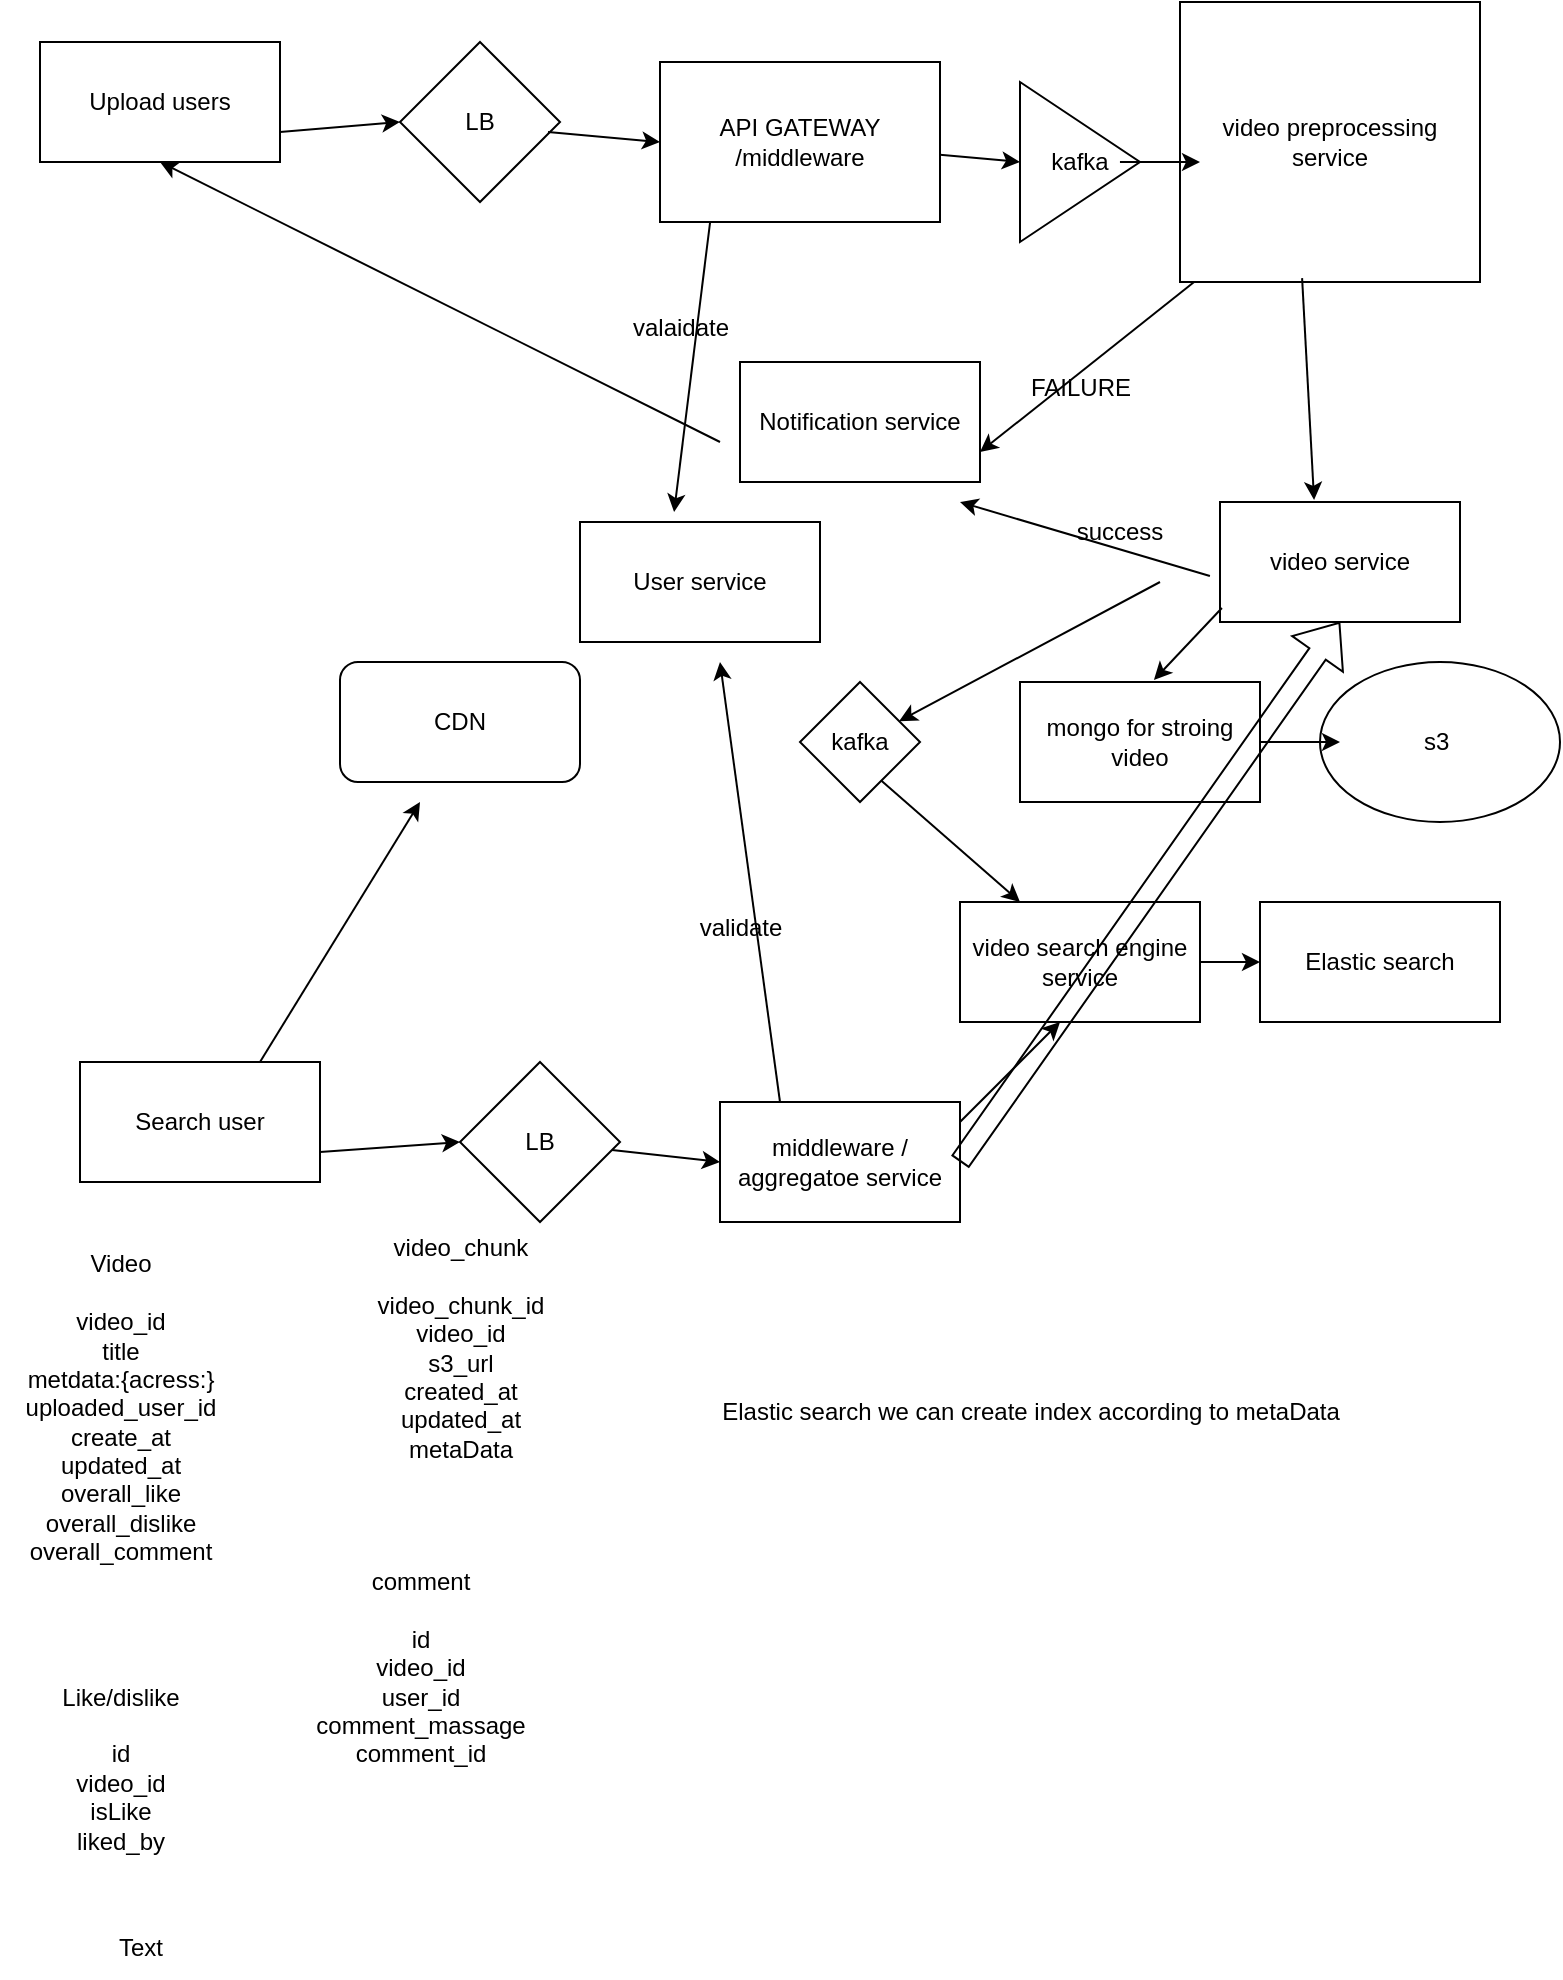 <mxfile version="21.7.5" type="device">
  <diagram name="Page-1" id="Gf9fsJz3meBA7hbsjw1D">
    <mxGraphModel dx="1306" dy="689" grid="1" gridSize="10" guides="1" tooltips="1" connect="1" arrows="1" fold="1" page="1" pageScale="1" pageWidth="850" pageHeight="1100" math="0" shadow="0">
      <root>
        <mxCell id="0" />
        <mxCell id="1" parent="0" />
        <mxCell id="BFOz5gU8HaRJXHQ--Q2i-1" value="Upload users" style="rounded=0;whiteSpace=wrap;html=1;" vertex="1" parent="1">
          <mxGeometry x="60" y="90" width="120" height="60" as="geometry" />
        </mxCell>
        <mxCell id="BFOz5gU8HaRJXHQ--Q2i-2" value="LB" style="rhombus;whiteSpace=wrap;html=1;" vertex="1" parent="1">
          <mxGeometry x="240" y="90" width="80" height="80" as="geometry" />
        </mxCell>
        <mxCell id="BFOz5gU8HaRJXHQ--Q2i-3" value="" style="endArrow=classic;html=1;rounded=0;exitX=1;exitY=0.75;exitDx=0;exitDy=0;" edge="1" parent="1" source="BFOz5gU8HaRJXHQ--Q2i-1">
          <mxGeometry width="50" height="50" relative="1" as="geometry">
            <mxPoint x="190" y="180" as="sourcePoint" />
            <mxPoint x="240" y="130" as="targetPoint" />
          </mxGeometry>
        </mxCell>
        <mxCell id="BFOz5gU8HaRJXHQ--Q2i-4" value="API GATEWAY&lt;br&gt;/middleware" style="rounded=0;whiteSpace=wrap;html=1;" vertex="1" parent="1">
          <mxGeometry x="370" y="100" width="140" height="80" as="geometry" />
        </mxCell>
        <mxCell id="BFOz5gU8HaRJXHQ--Q2i-5" value="" style="endArrow=classic;html=1;rounded=0;exitX=0.925;exitY=0.563;exitDx=0;exitDy=0;exitPerimeter=0;" edge="1" parent="1" source="BFOz5gU8HaRJXHQ--Q2i-2">
          <mxGeometry width="50" height="50" relative="1" as="geometry">
            <mxPoint x="320" y="190" as="sourcePoint" />
            <mxPoint x="370" y="140" as="targetPoint" />
          </mxGeometry>
        </mxCell>
        <mxCell id="BFOz5gU8HaRJXHQ--Q2i-6" value="video preprocessing service" style="rounded=0;whiteSpace=wrap;html=1;" vertex="1" parent="1">
          <mxGeometry x="630" y="70" width="150" height="140" as="geometry" />
        </mxCell>
        <mxCell id="BFOz5gU8HaRJXHQ--Q2i-7" value="kafka" style="triangle;whiteSpace=wrap;html=1;" vertex="1" parent="1">
          <mxGeometry x="550" y="110" width="60" height="80" as="geometry" />
        </mxCell>
        <mxCell id="BFOz5gU8HaRJXHQ--Q2i-8" value="" style="endArrow=classic;html=1;rounded=0;" edge="1" parent="1" source="BFOz5gU8HaRJXHQ--Q2i-4">
          <mxGeometry width="50" height="50" relative="1" as="geometry">
            <mxPoint x="500" y="200" as="sourcePoint" />
            <mxPoint x="550" y="150" as="targetPoint" />
          </mxGeometry>
        </mxCell>
        <mxCell id="BFOz5gU8HaRJXHQ--Q2i-9" value="" style="endArrow=classic;html=1;rounded=0;exitX=0.833;exitY=0.5;exitDx=0;exitDy=0;exitPerimeter=0;" edge="1" parent="1" source="BFOz5gU8HaRJXHQ--Q2i-7">
          <mxGeometry width="50" height="50" relative="1" as="geometry">
            <mxPoint x="590" y="200" as="sourcePoint" />
            <mxPoint x="640" y="150" as="targetPoint" />
          </mxGeometry>
        </mxCell>
        <mxCell id="BFOz5gU8HaRJXHQ--Q2i-10" value="video service" style="rounded=0;whiteSpace=wrap;html=1;" vertex="1" parent="1">
          <mxGeometry x="650" y="320" width="120" height="60" as="geometry" />
        </mxCell>
        <mxCell id="BFOz5gU8HaRJXHQ--Q2i-11" value="" style="endArrow=classic;html=1;rounded=0;exitX=0.407;exitY=0.986;exitDx=0;exitDy=0;exitPerimeter=0;entryX=0.392;entryY=-0.017;entryDx=0;entryDy=0;entryPerimeter=0;" edge="1" parent="1" source="BFOz5gU8HaRJXHQ--Q2i-6" target="BFOz5gU8HaRJXHQ--Q2i-10">
          <mxGeometry width="50" height="50" relative="1" as="geometry">
            <mxPoint x="730" y="300" as="sourcePoint" />
            <mxPoint x="780" y="250" as="targetPoint" />
          </mxGeometry>
        </mxCell>
        <mxCell id="BFOz5gU8HaRJXHQ--Q2i-12" value="s3&amp;nbsp;" style="ellipse;whiteSpace=wrap;html=1;" vertex="1" parent="1">
          <mxGeometry x="700" y="400" width="120" height="80" as="geometry" />
        </mxCell>
        <mxCell id="BFOz5gU8HaRJXHQ--Q2i-13" value="mongo for stroing video" style="rounded=0;whiteSpace=wrap;html=1;" vertex="1" parent="1">
          <mxGeometry x="550" y="410" width="120" height="60" as="geometry" />
        </mxCell>
        <mxCell id="BFOz5gU8HaRJXHQ--Q2i-14" value="" style="endArrow=classic;html=1;rounded=0;exitX=1;exitY=0.5;exitDx=0;exitDy=0;" edge="1" parent="1" source="BFOz5gU8HaRJXHQ--Q2i-13">
          <mxGeometry width="50" height="50" relative="1" as="geometry">
            <mxPoint x="660" y="490" as="sourcePoint" />
            <mxPoint x="710" y="440" as="targetPoint" />
          </mxGeometry>
        </mxCell>
        <mxCell id="BFOz5gU8HaRJXHQ--Q2i-15" value="" style="endArrow=classic;html=1;rounded=0;exitX=0.008;exitY=0.883;exitDx=0;exitDy=0;exitPerimeter=0;entryX=0.558;entryY=-0.017;entryDx=0;entryDy=0;entryPerimeter=0;" edge="1" parent="1" source="BFOz5gU8HaRJXHQ--Q2i-10" target="BFOz5gU8HaRJXHQ--Q2i-13">
          <mxGeometry width="50" height="50" relative="1" as="geometry">
            <mxPoint x="520" y="370" as="sourcePoint" />
            <mxPoint x="570" y="320" as="targetPoint" />
          </mxGeometry>
        </mxCell>
        <mxCell id="BFOz5gU8HaRJXHQ--Q2i-16" value="Notification service" style="rounded=0;whiteSpace=wrap;html=1;" vertex="1" parent="1">
          <mxGeometry x="410" y="250" width="120" height="60" as="geometry" />
        </mxCell>
        <mxCell id="BFOz5gU8HaRJXHQ--Q2i-17" value="" style="endArrow=classic;html=1;rounded=0;exitX=0.047;exitY=1;exitDx=0;exitDy=0;exitPerimeter=0;entryX=1;entryY=0.75;entryDx=0;entryDy=0;" edge="1" parent="1" source="BFOz5gU8HaRJXHQ--Q2i-6" target="BFOz5gU8HaRJXHQ--Q2i-16">
          <mxGeometry width="50" height="50" relative="1" as="geometry">
            <mxPoint x="540" y="350" as="sourcePoint" />
            <mxPoint x="590" y="300" as="targetPoint" />
          </mxGeometry>
        </mxCell>
        <mxCell id="BFOz5gU8HaRJXHQ--Q2i-18" value="" style="endArrow=classic;html=1;rounded=0;" edge="1" parent="1">
          <mxGeometry width="50" height="50" relative="1" as="geometry">
            <mxPoint x="400" y="290" as="sourcePoint" />
            <mxPoint x="120" y="150" as="targetPoint" />
          </mxGeometry>
        </mxCell>
        <mxCell id="BFOz5gU8HaRJXHQ--Q2i-19" value="FAILURE" style="text;html=1;align=center;verticalAlign=middle;resizable=0;points=[];autosize=1;strokeColor=none;fillColor=none;" vertex="1" parent="1">
          <mxGeometry x="545" y="248" width="70" height="30" as="geometry" />
        </mxCell>
        <mxCell id="BFOz5gU8HaRJXHQ--Q2i-20" value="" style="endArrow=classic;html=1;rounded=0;exitX=-0.042;exitY=0.617;exitDx=0;exitDy=0;exitPerimeter=0;" edge="1" parent="1" source="BFOz5gU8HaRJXHQ--Q2i-10">
          <mxGeometry width="50" height="50" relative="1" as="geometry">
            <mxPoint x="470" y="370" as="sourcePoint" />
            <mxPoint x="520" y="320" as="targetPoint" />
          </mxGeometry>
        </mxCell>
        <mxCell id="BFOz5gU8HaRJXHQ--Q2i-22" value="success" style="text;html=1;strokeColor=none;fillColor=none;align=center;verticalAlign=middle;whiteSpace=wrap;rounded=0;" vertex="1" parent="1">
          <mxGeometry x="570" y="320" width="60" height="30" as="geometry" />
        </mxCell>
        <mxCell id="BFOz5gU8HaRJXHQ--Q2i-23" value="CDN" style="rounded=1;whiteSpace=wrap;html=1;" vertex="1" parent="1">
          <mxGeometry x="210" y="400" width="120" height="60" as="geometry" />
        </mxCell>
        <mxCell id="BFOz5gU8HaRJXHQ--Q2i-24" value="video search engine&lt;br&gt;service" style="rounded=0;whiteSpace=wrap;html=1;" vertex="1" parent="1">
          <mxGeometry x="520" y="520" width="120" height="60" as="geometry" />
        </mxCell>
        <mxCell id="BFOz5gU8HaRJXHQ--Q2i-25" value="Elastic search" style="rounded=0;whiteSpace=wrap;html=1;" vertex="1" parent="1">
          <mxGeometry x="670" y="520" width="120" height="60" as="geometry" />
        </mxCell>
        <mxCell id="BFOz5gU8HaRJXHQ--Q2i-26" value="" style="endArrow=classic;html=1;rounded=0;" edge="1" parent="1" source="BFOz5gU8HaRJXHQ--Q2i-24">
          <mxGeometry width="50" height="50" relative="1" as="geometry">
            <mxPoint x="620" y="600" as="sourcePoint" />
            <mxPoint x="670" y="550" as="targetPoint" />
          </mxGeometry>
        </mxCell>
        <mxCell id="BFOz5gU8HaRJXHQ--Q2i-27" value="" style="endArrow=classic;html=1;rounded=0;" edge="1" parent="1" source="BFOz5gU8HaRJXHQ--Q2i-29">
          <mxGeometry width="50" height="50" relative="1" as="geometry">
            <mxPoint x="620" y="360" as="sourcePoint" />
            <mxPoint x="460" y="450" as="targetPoint" />
          </mxGeometry>
        </mxCell>
        <mxCell id="BFOz5gU8HaRJXHQ--Q2i-28" value="" style="endArrow=classic;html=1;rounded=0;entryX=0.25;entryY=0;entryDx=0;entryDy=0;" edge="1" parent="1" target="BFOz5gU8HaRJXHQ--Q2i-24">
          <mxGeometry width="50" height="50" relative="1" as="geometry">
            <mxPoint x="470" y="450" as="sourcePoint" />
            <mxPoint x="520" y="500" as="targetPoint" />
          </mxGeometry>
        </mxCell>
        <mxCell id="BFOz5gU8HaRJXHQ--Q2i-31" value="" style="endArrow=classic;html=1;rounded=0;" edge="1" parent="1" target="BFOz5gU8HaRJXHQ--Q2i-29">
          <mxGeometry width="50" height="50" relative="1" as="geometry">
            <mxPoint x="620" y="360" as="sourcePoint" />
            <mxPoint x="460" y="450" as="targetPoint" />
          </mxGeometry>
        </mxCell>
        <mxCell id="BFOz5gU8HaRJXHQ--Q2i-29" value="kafka" style="rhombus;whiteSpace=wrap;html=1;" vertex="1" parent="1">
          <mxGeometry x="440" y="410" width="60" height="60" as="geometry" />
        </mxCell>
        <mxCell id="BFOz5gU8HaRJXHQ--Q2i-32" value="Search user" style="rounded=0;whiteSpace=wrap;html=1;" vertex="1" parent="1">
          <mxGeometry x="80" y="600" width="120" height="60" as="geometry" />
        </mxCell>
        <mxCell id="BFOz5gU8HaRJXHQ--Q2i-33" value="LB" style="rhombus;whiteSpace=wrap;html=1;" vertex="1" parent="1">
          <mxGeometry x="270" y="600" width="80" height="80" as="geometry" />
        </mxCell>
        <mxCell id="BFOz5gU8HaRJXHQ--Q2i-34" value="" style="endArrow=classic;html=1;rounded=0;exitX=1;exitY=0.75;exitDx=0;exitDy=0;" edge="1" parent="1" source="BFOz5gU8HaRJXHQ--Q2i-32">
          <mxGeometry width="50" height="50" relative="1" as="geometry">
            <mxPoint x="220" y="690" as="sourcePoint" />
            <mxPoint x="270" y="640" as="targetPoint" />
          </mxGeometry>
        </mxCell>
        <mxCell id="BFOz5gU8HaRJXHQ--Q2i-35" value="middleware / aggregatoe service" style="rounded=0;whiteSpace=wrap;html=1;" vertex="1" parent="1">
          <mxGeometry x="400" y="620" width="120" height="60" as="geometry" />
        </mxCell>
        <mxCell id="BFOz5gU8HaRJXHQ--Q2i-36" value="" style="endArrow=classic;html=1;rounded=0;" edge="1" parent="1" source="BFOz5gU8HaRJXHQ--Q2i-33">
          <mxGeometry width="50" height="50" relative="1" as="geometry">
            <mxPoint x="350" y="700" as="sourcePoint" />
            <mxPoint x="400" y="650" as="targetPoint" />
          </mxGeometry>
        </mxCell>
        <mxCell id="BFOz5gU8HaRJXHQ--Q2i-37" value="" style="endArrow=classic;html=1;rounded=0;" edge="1" parent="1">
          <mxGeometry width="50" height="50" relative="1" as="geometry">
            <mxPoint x="520" y="630" as="sourcePoint" />
            <mxPoint x="570" y="580" as="targetPoint" />
          </mxGeometry>
        </mxCell>
        <mxCell id="BFOz5gU8HaRJXHQ--Q2i-38" value="" style="endArrow=classic;html=1;rounded=0;exitX=0.75;exitY=0;exitDx=0;exitDy=0;" edge="1" parent="1" source="BFOz5gU8HaRJXHQ--Q2i-32">
          <mxGeometry width="50" height="50" relative="1" as="geometry">
            <mxPoint x="200" y="520" as="sourcePoint" />
            <mxPoint x="250" y="470" as="targetPoint" />
          </mxGeometry>
        </mxCell>
        <mxCell id="BFOz5gU8HaRJXHQ--Q2i-39" value="" style="shape=flexArrow;endArrow=classic;html=1;rounded=0;exitX=1;exitY=0.5;exitDx=0;exitDy=0;" edge="1" parent="1" source="BFOz5gU8HaRJXHQ--Q2i-35">
          <mxGeometry width="50" height="50" relative="1" as="geometry">
            <mxPoint x="660" y="430" as="sourcePoint" />
            <mxPoint x="710" y="380" as="targetPoint" />
          </mxGeometry>
        </mxCell>
        <mxCell id="BFOz5gU8HaRJXHQ--Q2i-40" value="Video&lt;br&gt;&lt;br&gt;video_id&lt;br&gt;title&lt;br&gt;metdata:{acress:}&lt;br&gt;uploaded_user_id&lt;br&gt;create_at&lt;br&gt;updated_at&lt;br&gt;overall_like&lt;br&gt;overall_dislike&lt;br&gt;overall_comment" style="text;html=1;align=center;verticalAlign=middle;resizable=0;points=[];autosize=1;strokeColor=none;fillColor=none;" vertex="1" parent="1">
          <mxGeometry x="40" y="688" width="120" height="170" as="geometry" />
        </mxCell>
        <mxCell id="BFOz5gU8HaRJXHQ--Q2i-41" value="video_chunk&lt;br&gt;&lt;br&gt;video_chunk_id&lt;br&gt;video_id&lt;br&gt;s3_url&lt;br&gt;created_at&lt;br&gt;updated_at&lt;br&gt;metaData" style="text;html=1;align=center;verticalAlign=middle;resizable=0;points=[];autosize=1;strokeColor=none;fillColor=none;" vertex="1" parent="1">
          <mxGeometry x="215" y="678" width="110" height="130" as="geometry" />
        </mxCell>
        <mxCell id="BFOz5gU8HaRJXHQ--Q2i-42" value="Elastic search we can create index according to metaData" style="text;html=1;align=center;verticalAlign=middle;resizable=0;points=[];autosize=1;strokeColor=none;fillColor=none;" vertex="1" parent="1">
          <mxGeometry x="390" y="760" width="330" height="30" as="geometry" />
        </mxCell>
        <mxCell id="BFOz5gU8HaRJXHQ--Q2i-43" value="User service" style="rounded=0;whiteSpace=wrap;html=1;" vertex="1" parent="1">
          <mxGeometry x="330" y="330" width="120" height="60" as="geometry" />
        </mxCell>
        <mxCell id="BFOz5gU8HaRJXHQ--Q2i-44" value="" style="endArrow=classic;html=1;rounded=0;exitX=0.25;exitY=0;exitDx=0;exitDy=0;" edge="1" parent="1" source="BFOz5gU8HaRJXHQ--Q2i-35">
          <mxGeometry width="50" height="50" relative="1" as="geometry">
            <mxPoint x="350" y="450" as="sourcePoint" />
            <mxPoint x="400" y="400" as="targetPoint" />
          </mxGeometry>
        </mxCell>
        <mxCell id="BFOz5gU8HaRJXHQ--Q2i-45" value="validate" style="text;html=1;align=center;verticalAlign=middle;resizable=0;points=[];autosize=1;strokeColor=none;fillColor=none;" vertex="1" parent="1">
          <mxGeometry x="380" y="518" width="60" height="30" as="geometry" />
        </mxCell>
        <mxCell id="BFOz5gU8HaRJXHQ--Q2i-46" value="" style="endArrow=classic;html=1;rounded=0;exitX=0.179;exitY=1;exitDx=0;exitDy=0;exitPerimeter=0;entryX=0.392;entryY=-0.083;entryDx=0;entryDy=0;entryPerimeter=0;" edge="1" parent="1" source="BFOz5gU8HaRJXHQ--Q2i-4" target="BFOz5gU8HaRJXHQ--Q2i-43">
          <mxGeometry width="50" height="50" relative="1" as="geometry">
            <mxPoint x="360" y="260" as="sourcePoint" />
            <mxPoint x="410" y="210" as="targetPoint" />
          </mxGeometry>
        </mxCell>
        <mxCell id="BFOz5gU8HaRJXHQ--Q2i-47" value="valaidate" style="text;html=1;align=center;verticalAlign=middle;resizable=0;points=[];autosize=1;strokeColor=none;fillColor=none;" vertex="1" parent="1">
          <mxGeometry x="345" y="218" width="70" height="30" as="geometry" />
        </mxCell>
        <mxCell id="BFOz5gU8HaRJXHQ--Q2i-48" value="&lt;br&gt;&lt;br&gt;&lt;br&gt;&lt;br&gt;&lt;br&gt;&lt;br&gt;&lt;br&gt;&lt;br&gt;Like/dislike&lt;br&gt;&lt;br&gt;id&lt;br&gt;video_id&lt;br&gt;isLike&lt;br&gt;liked_by&lt;br&gt;&lt;br&gt;" style="text;html=1;align=center;verticalAlign=middle;resizable=0;points=[];autosize=1;strokeColor=none;fillColor=none;" vertex="1" parent="1">
          <mxGeometry x="60" y="788" width="80" height="230" as="geometry" />
        </mxCell>
        <mxCell id="BFOz5gU8HaRJXHQ--Q2i-49" value="comment&lt;br&gt;&lt;br&gt;id&lt;br&gt;video_id&lt;br&gt;user_id&lt;br&gt;comment_massage&lt;br&gt;comment_id" style="text;html=1;align=center;verticalAlign=middle;resizable=0;points=[];autosize=1;strokeColor=none;fillColor=none;" vertex="1" parent="1">
          <mxGeometry x="185" y="848" width="130" height="110" as="geometry" />
        </mxCell>
        <mxCell id="BFOz5gU8HaRJXHQ--Q2i-51" value="Text" style="text;html=1;align=center;verticalAlign=middle;resizable=0;points=[];autosize=1;strokeColor=none;fillColor=none;" vertex="1" parent="1">
          <mxGeometry x="85" y="1028" width="50" height="30" as="geometry" />
        </mxCell>
      </root>
    </mxGraphModel>
  </diagram>
</mxfile>
